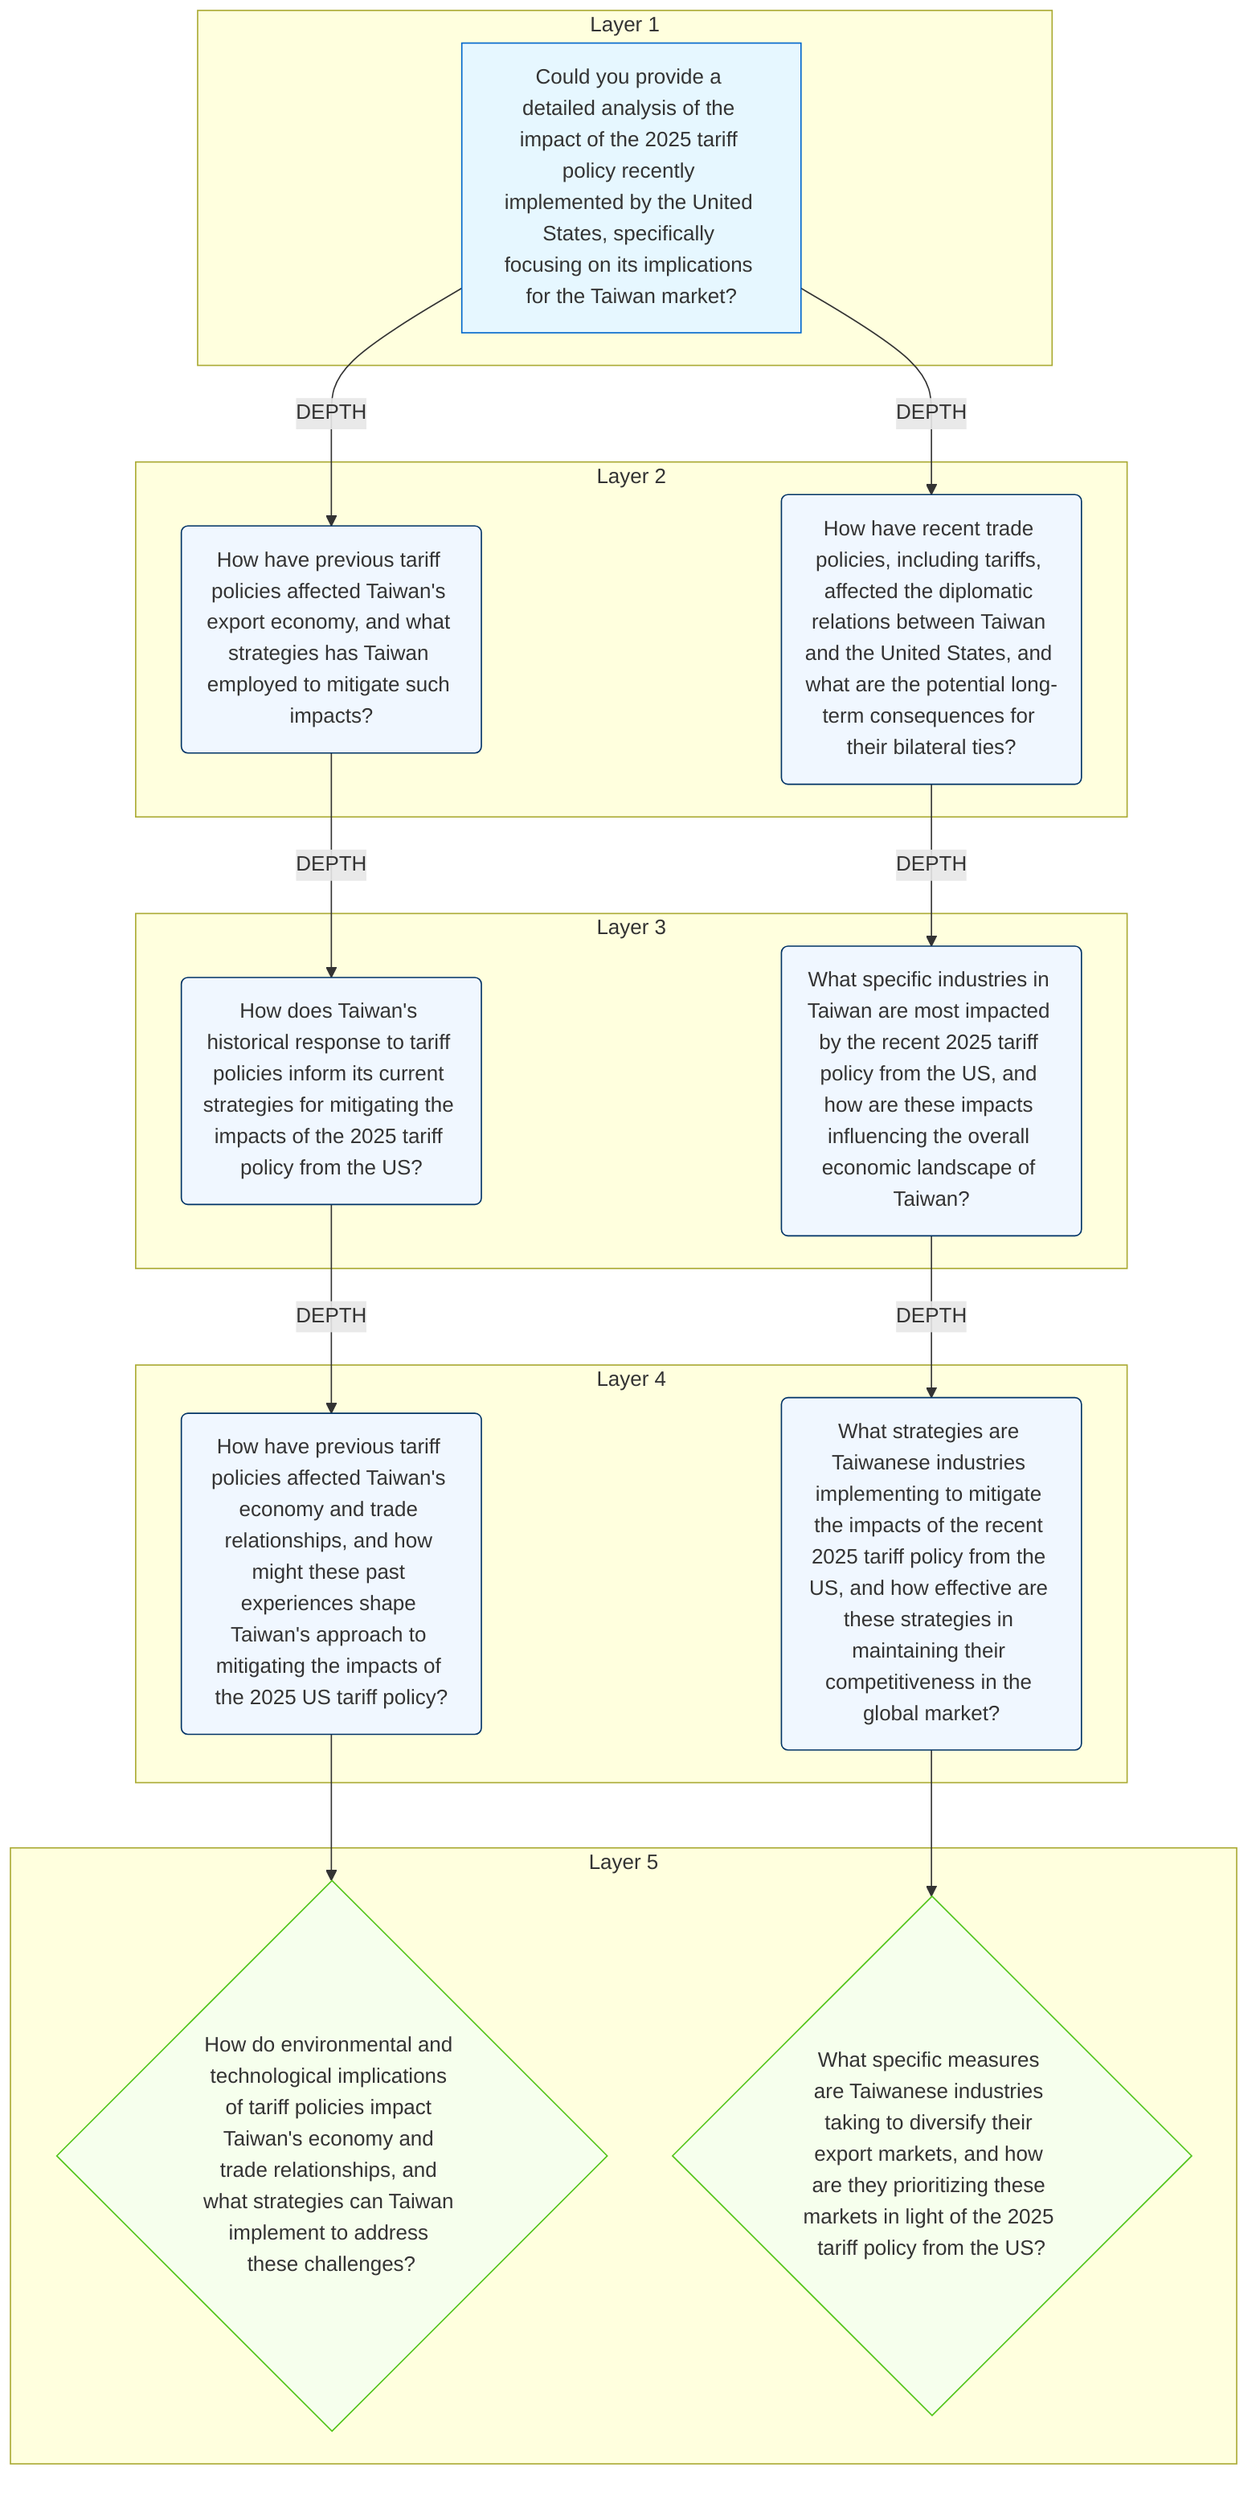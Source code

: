 flowchart TB

    subgraph Layer_1[Layer 1]
        analysis_20250512_150538_root[Could you provide a detailed analysis of the impact of the 2025 tariff policy recently implemented by the United States, specifically focusing on its implications for the Taiwan market?]
    end
    subgraph Layer_2[Layer 2]
        analysis_20250512_150538_root_breadth_1(How have previous tariff policies affected Taiwan's export economy, and what strategies has Taiwan employed to mitigate such impacts?)
        analysis_20250512_150538_root_breadth_3(How have recent trade policies, including tariffs, affected the diplomatic relations between Taiwan and the United States, and what are the potential long-term consequences for their bilateral ties?)
    end
    subgraph Layer_3[Layer 3]
        analysis_20250512_150538_root_breadth_1_depth_1(How does Taiwan's historical response to tariff policies inform its current strategies for mitigating the impacts of the 2025 tariff policy from the US?)
        analysis_20250512_150538_root_breadth_3_depth_1(What specific industries in Taiwan are most impacted by the recent 2025 tariff policy from the US, and how are these impacts influencing the overall economic landscape of Taiwan?)
    end
    subgraph Layer_4[Layer 4]
        analysis_20250512_150538_root_breadth_1_depth_1_depth_1(How have previous tariff policies affected Taiwan's economy and trade relationships, and how might these past experiences shape Taiwan's approach to mitigating the impacts of the 2025 US tariff policy?)
        analysis_20250512_150538_root_breadth_3_depth_1_depth_1(What strategies are Taiwanese industries implementing to mitigate the impacts of the recent 2025 tariff policy from the US, and how effective are these strategies in maintaining their competitiveness in the global market?)
    end
    subgraph Layer_5[Layer 5]
        analysis_20250512_150538_root_breadth_1_depth_1_depth_1_depth_1{How do environmental and technological implications of tariff policies impact Taiwan's economy and trade relationships, and what strategies can Taiwan implement to address these challenges?}
        analysis_20250512_150538_root_breadth_3_depth_1_depth_1_depth_1{What specific measures are Taiwanese industries taking to diversify their export markets, and how are they prioritizing these markets in light of the 2025 tariff policy from the US?}
    end

    analysis_20250512_150538_root -->|DEPTH| analysis_20250512_150538_root_breadth_1
    analysis_20250512_150538_root_breadth_1 -->|DEPTH| analysis_20250512_150538_root_breadth_1_depth_1
    analysis_20250512_150538_root_breadth_1_depth_1 -->|DEPTH| analysis_20250512_150538_root_breadth_1_depth_1_depth_1
    analysis_20250512_150538_root_breadth_1_depth_1_depth_1 --> analysis_20250512_150538_root_breadth_1_depth_1_depth_1_depth_1
    analysis_20250512_150538_root -->|DEPTH| analysis_20250512_150538_root_breadth_3
    analysis_20250512_150538_root_breadth_3 -->|DEPTH| analysis_20250512_150538_root_breadth_3_depth_1
    analysis_20250512_150538_root_breadth_3_depth_1 -->|DEPTH| analysis_20250512_150538_root_breadth_3_depth_1_depth_1
    analysis_20250512_150538_root_breadth_3_depth_1_depth_1 --> analysis_20250512_150538_root_breadth_3_depth_1_depth_1_depth_1


style analysis_20250512_150538_root fill:#e6f7ff,stroke:#0066cc
style analysis_20250512_150538_root_breadth_1 fill:#f0f7ff,stroke:#003366
style analysis_20250512_150538_root_breadth_3 fill:#f0f7ff,stroke:#003366
style analysis_20250512_150538_root_breadth_1_depth_1 fill:#f0f7ff,stroke:#003366
style analysis_20250512_150538_root_breadth_3_depth_1 fill:#f0f7ff,stroke:#003366
style analysis_20250512_150538_root_breadth_1_depth_1_depth_1 fill:#f0f7ff,stroke:#003366
style analysis_20250512_150538_root_breadth_3_depth_1_depth_1 fill:#f0f7ff,stroke:#003366
style analysis_20250512_150538_root_breadth_1_depth_1_depth_1_depth_1 fill:#f6ffed,stroke:#52c41a
style analysis_20250512_150538_root_breadth_3_depth_1_depth_1_depth_1 fill:#f6ffed,stroke:#52c41a